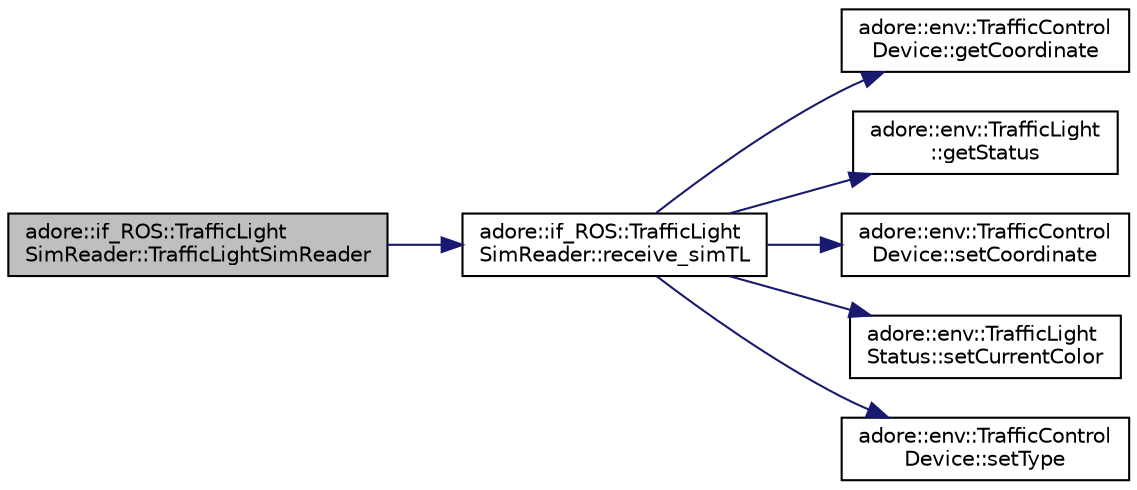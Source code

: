 digraph "adore::if_ROS::TrafficLightSimReader::TrafficLightSimReader"
{
 // LATEX_PDF_SIZE
  edge [fontname="Helvetica",fontsize="10",labelfontname="Helvetica",labelfontsize="10"];
  node [fontname="Helvetica",fontsize="10",shape=record];
  rankdir="LR";
  Node1 [label="adore::if_ROS::TrafficLight\lSimReader::TrafficLightSimReader",height=0.2,width=0.4,color="black", fillcolor="grey75", style="filled", fontcolor="black",tooltip=" "];
  Node1 -> Node2 [color="midnightblue",fontsize="10",style="solid",fontname="Helvetica"];
  Node2 [label="adore::if_ROS::TrafficLight\lSimReader::receive_simTL",height=0.2,width=0.4,color="black", fillcolor="white", style="filled",URL="$classadore_1_1if__ROS_1_1TrafficLightSimReader.html#a0772209256ce6c15b77c70cf3bfe59d3",tooltip=" "];
  Node2 -> Node3 [color="midnightblue",fontsize="10",style="solid",fontname="Helvetica"];
  Node3 [label="adore::env::TrafficControl\lDevice::getCoordinate",height=0.2,width=0.4,color="black", fillcolor="white", style="filled",URL="$classadore_1_1env_1_1TrafficControlDevice.html#a2e949c29ffcba4db3934d05c296dc54f",tooltip=" "];
  Node2 -> Node4 [color="midnightblue",fontsize="10",style="solid",fontname="Helvetica"];
  Node4 [label="adore::env::TrafficLight\l::getStatus",height=0.2,width=0.4,color="black", fillcolor="white", style="filled",URL="$classadore_1_1env_1_1TrafficLight.html#a24f928eea686daf826be07f341882da7",tooltip=" "];
  Node2 -> Node5 [color="midnightblue",fontsize="10",style="solid",fontname="Helvetica"];
  Node5 [label="adore::env::TrafficControl\lDevice::setCoordinate",height=0.2,width=0.4,color="black", fillcolor="white", style="filled",URL="$classadore_1_1env_1_1TrafficControlDevice.html#a4a6277649d3ca769e1890fcb5cadd084",tooltip=" "];
  Node2 -> Node6 [color="midnightblue",fontsize="10",style="solid",fontname="Helvetica"];
  Node6 [label="adore::env::TrafficLight\lStatus::setCurrentColor",height=0.2,width=0.4,color="black", fillcolor="white", style="filled",URL="$classadore_1_1env_1_1TrafficLightStatus.html#a8aa0fe7701bb1c68c0b2916a94bb6e53",tooltip=" "];
  Node2 -> Node7 [color="midnightblue",fontsize="10",style="solid",fontname="Helvetica"];
  Node7 [label="adore::env::TrafficControl\lDevice::setType",height=0.2,width=0.4,color="black", fillcolor="white", style="filled",URL="$classadore_1_1env_1_1TrafficControlDevice.html#a1dfe94c8ce567b587e43527b34169fcc",tooltip=" "];
}
